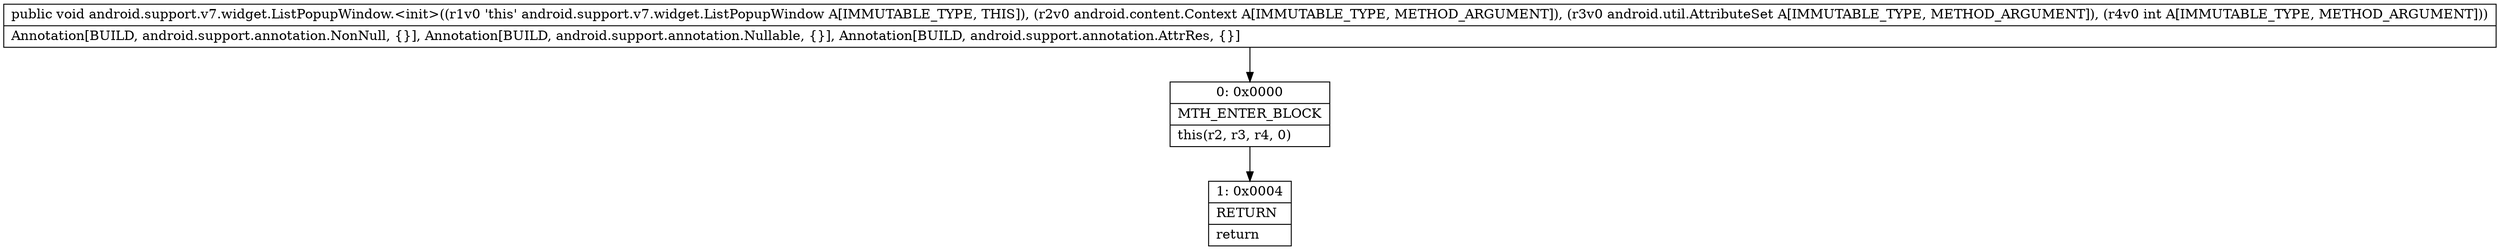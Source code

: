 digraph "CFG forandroid.support.v7.widget.ListPopupWindow.\<init\>(Landroid\/content\/Context;Landroid\/util\/AttributeSet;I)V" {
Node_0 [shape=record,label="{0\:\ 0x0000|MTH_ENTER_BLOCK\l|this(r2, r3, r4, 0)\l}"];
Node_1 [shape=record,label="{1\:\ 0x0004|RETURN\l|return\l}"];
MethodNode[shape=record,label="{public void android.support.v7.widget.ListPopupWindow.\<init\>((r1v0 'this' android.support.v7.widget.ListPopupWindow A[IMMUTABLE_TYPE, THIS]), (r2v0 android.content.Context A[IMMUTABLE_TYPE, METHOD_ARGUMENT]), (r3v0 android.util.AttributeSet A[IMMUTABLE_TYPE, METHOD_ARGUMENT]), (r4v0 int A[IMMUTABLE_TYPE, METHOD_ARGUMENT]))  | Annotation[BUILD, android.support.annotation.NonNull, \{\}], Annotation[BUILD, android.support.annotation.Nullable, \{\}], Annotation[BUILD, android.support.annotation.AttrRes, \{\}]\l}"];
MethodNode -> Node_0;
Node_0 -> Node_1;
}


